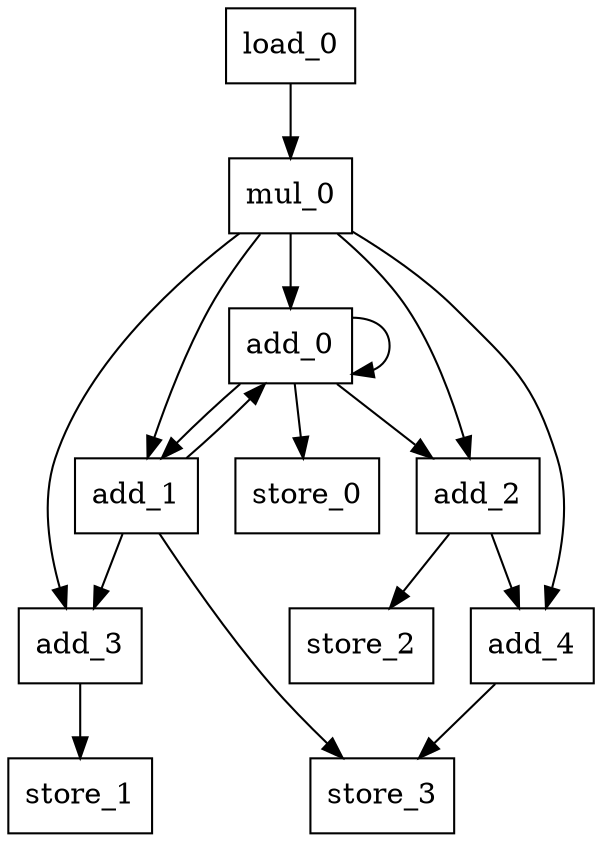 digraph G{
	add_0[label="add_0";shape=rectangle];
	add_1[label="add_1";shape=rectangle];
	add_2[label="add_2";shape=rectangle];
	add_3[label="add_3";shape=rectangle];
	add_4[label="add_4";shape=rectangle];
	mul_0[label="mul_0";shape=rectangle];
	load_0[label="load_0";shape=rectangle];
	store_0[label="store_0";shape=rectangle];
	store_1[label="store_1";shape=rectangle];
	store_2[label="store_2";shape=rectangle];
	store_3[label="store_3";shape=rectangle];
add_0->add_0;
add_0->add_1;
add_0->add_2;
add_0->store_0;
add_1->add_0;
add_1->add_3;
add_1->store_3;
add_2->add_4;
add_2->store_2;
add_3->store_1;
add_4->store_3;
load_0->mul_0;
mul_0->add_0;
mul_0->add_1;
mul_0->add_2;
mul_0->add_3;
mul_0->add_4;
}

